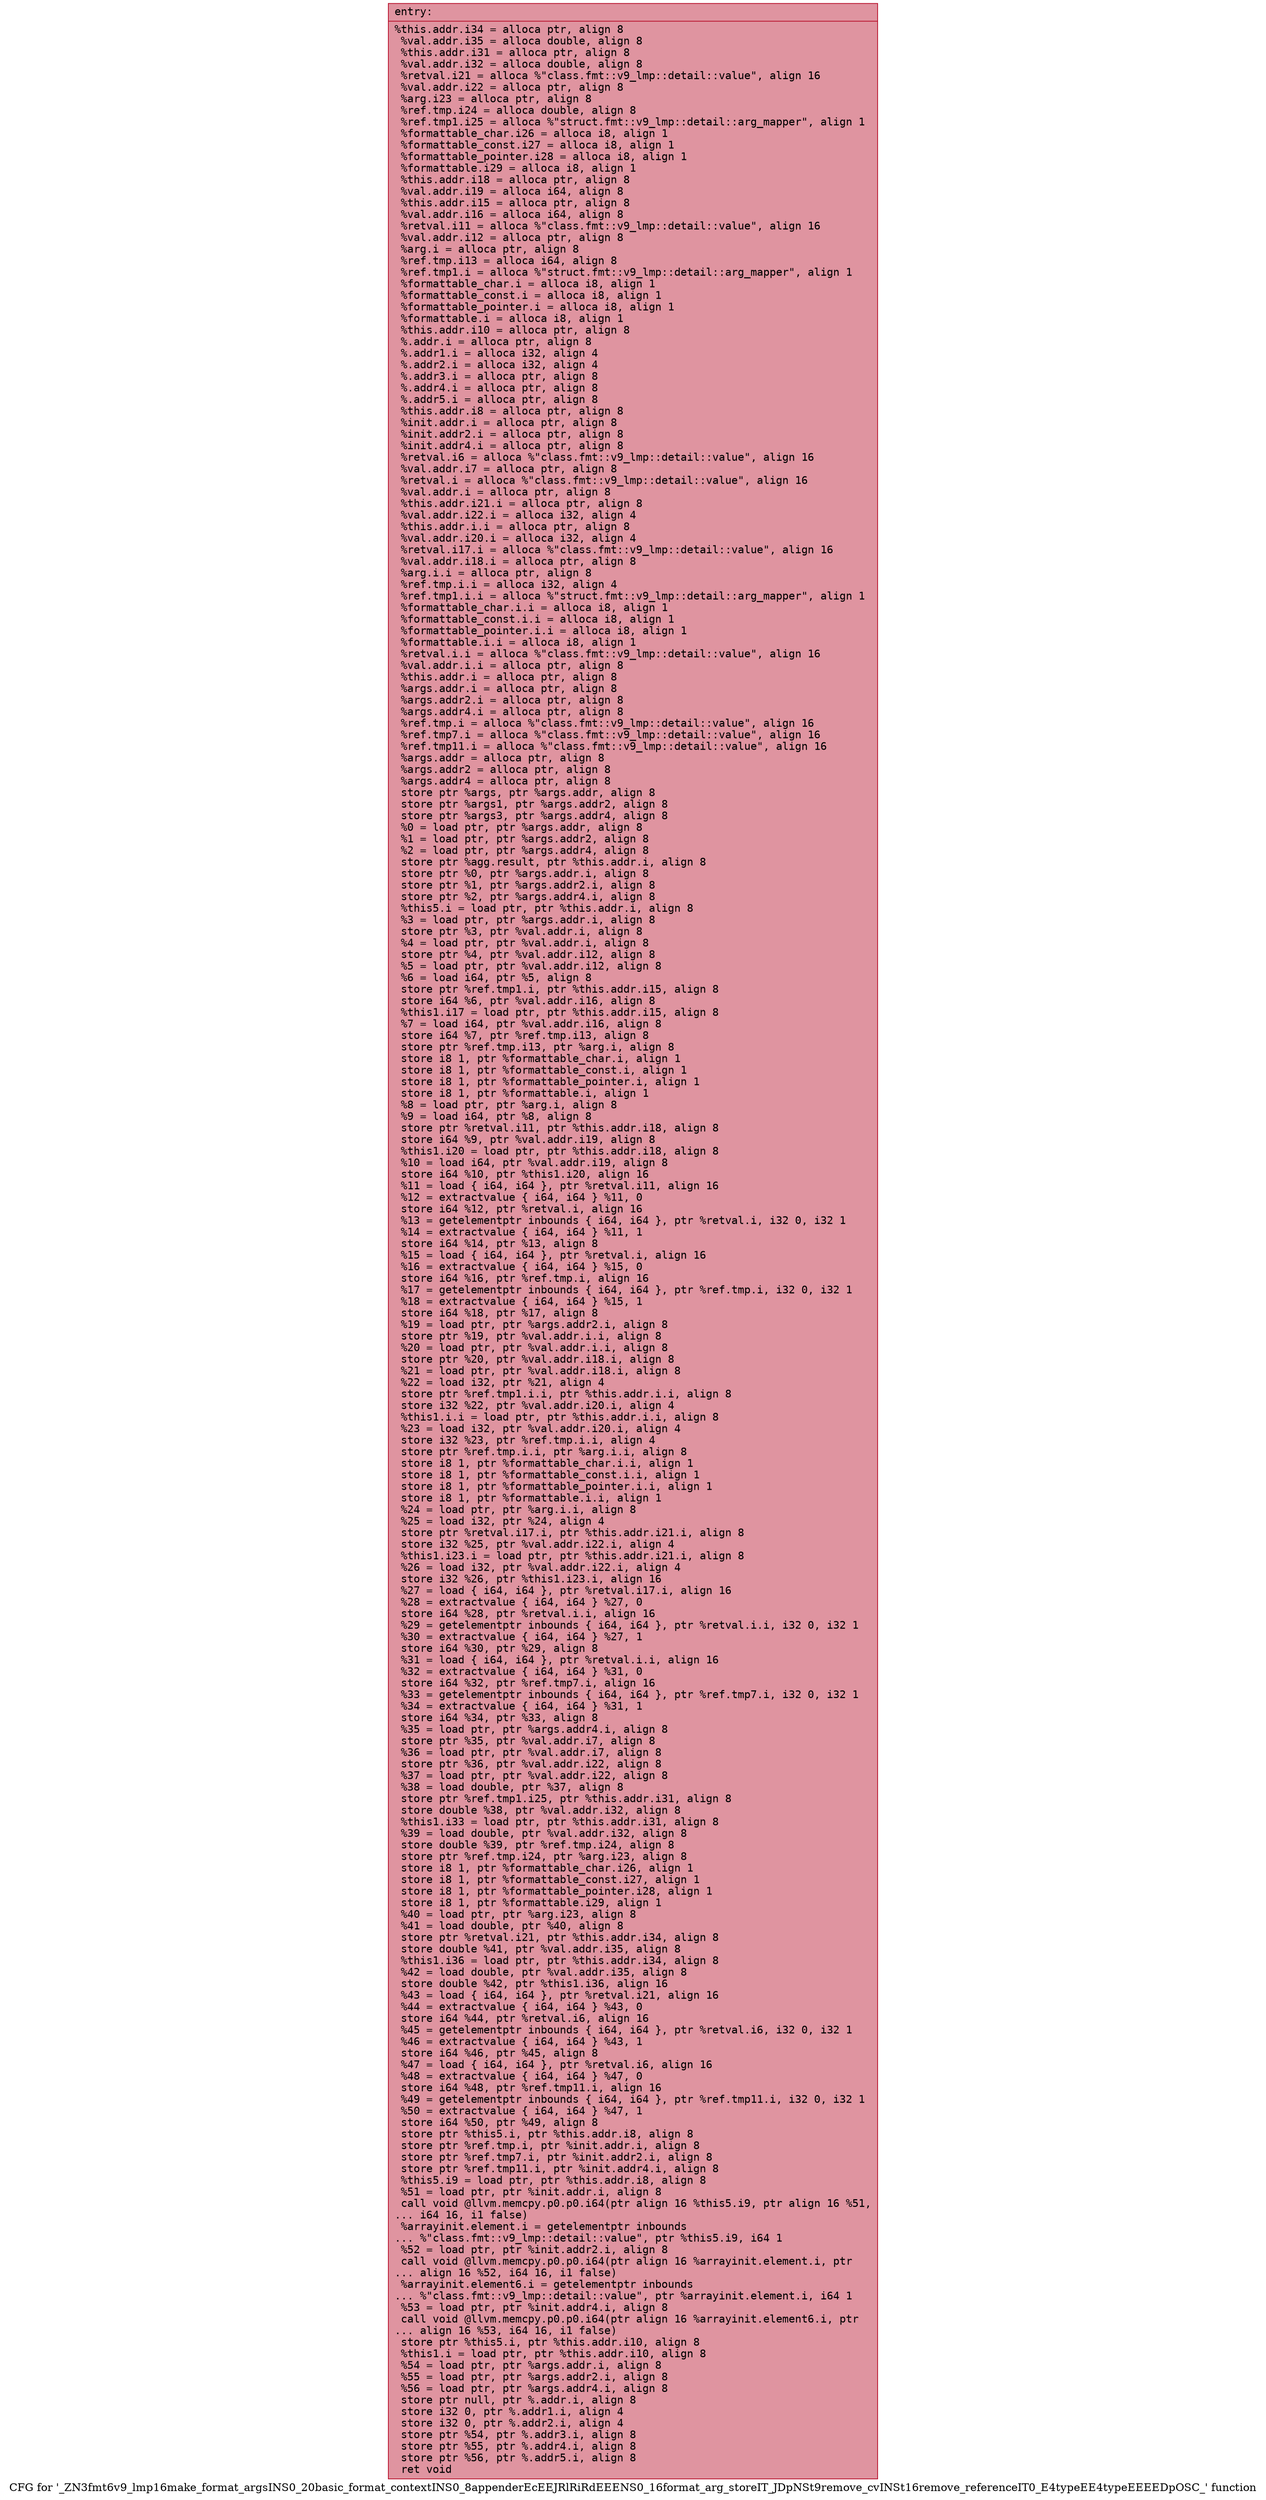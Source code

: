 digraph "CFG for '_ZN3fmt6v9_lmp16make_format_argsINS0_20basic_format_contextINS0_8appenderEcEEJRlRiRdEEENS0_16format_arg_storeIT_JDpNSt9remove_cvINSt16remove_referenceIT0_E4typeEE4typeEEEEDpOSC_' function" {
	label="CFG for '_ZN3fmt6v9_lmp16make_format_argsINS0_20basic_format_contextINS0_8appenderEcEEJRlRiRdEEENS0_16format_arg_storeIT_JDpNSt9remove_cvINSt16remove_referenceIT0_E4typeEE4typeEEEEDpOSC_' function";

	Node0x5612895c4270 [shape=record,color="#b70d28ff", style=filled, fillcolor="#b70d2870" fontname="Courier",label="{entry:\l|  %this.addr.i34 = alloca ptr, align 8\l  %val.addr.i35 = alloca double, align 8\l  %this.addr.i31 = alloca ptr, align 8\l  %val.addr.i32 = alloca double, align 8\l  %retval.i21 = alloca %\"class.fmt::v9_lmp::detail::value\", align 16\l  %val.addr.i22 = alloca ptr, align 8\l  %arg.i23 = alloca ptr, align 8\l  %ref.tmp.i24 = alloca double, align 8\l  %ref.tmp1.i25 = alloca %\"struct.fmt::v9_lmp::detail::arg_mapper\", align 1\l  %formattable_char.i26 = alloca i8, align 1\l  %formattable_const.i27 = alloca i8, align 1\l  %formattable_pointer.i28 = alloca i8, align 1\l  %formattable.i29 = alloca i8, align 1\l  %this.addr.i18 = alloca ptr, align 8\l  %val.addr.i19 = alloca i64, align 8\l  %this.addr.i15 = alloca ptr, align 8\l  %val.addr.i16 = alloca i64, align 8\l  %retval.i11 = alloca %\"class.fmt::v9_lmp::detail::value\", align 16\l  %val.addr.i12 = alloca ptr, align 8\l  %arg.i = alloca ptr, align 8\l  %ref.tmp.i13 = alloca i64, align 8\l  %ref.tmp1.i = alloca %\"struct.fmt::v9_lmp::detail::arg_mapper\", align 1\l  %formattable_char.i = alloca i8, align 1\l  %formattable_const.i = alloca i8, align 1\l  %formattable_pointer.i = alloca i8, align 1\l  %formattable.i = alloca i8, align 1\l  %this.addr.i10 = alloca ptr, align 8\l  %.addr.i = alloca ptr, align 8\l  %.addr1.i = alloca i32, align 4\l  %.addr2.i = alloca i32, align 4\l  %.addr3.i = alloca ptr, align 8\l  %.addr4.i = alloca ptr, align 8\l  %.addr5.i = alloca ptr, align 8\l  %this.addr.i8 = alloca ptr, align 8\l  %init.addr.i = alloca ptr, align 8\l  %init.addr2.i = alloca ptr, align 8\l  %init.addr4.i = alloca ptr, align 8\l  %retval.i6 = alloca %\"class.fmt::v9_lmp::detail::value\", align 16\l  %val.addr.i7 = alloca ptr, align 8\l  %retval.i = alloca %\"class.fmt::v9_lmp::detail::value\", align 16\l  %val.addr.i = alloca ptr, align 8\l  %this.addr.i21.i = alloca ptr, align 8\l  %val.addr.i22.i = alloca i32, align 4\l  %this.addr.i.i = alloca ptr, align 8\l  %val.addr.i20.i = alloca i32, align 4\l  %retval.i17.i = alloca %\"class.fmt::v9_lmp::detail::value\", align 16\l  %val.addr.i18.i = alloca ptr, align 8\l  %arg.i.i = alloca ptr, align 8\l  %ref.tmp.i.i = alloca i32, align 4\l  %ref.tmp1.i.i = alloca %\"struct.fmt::v9_lmp::detail::arg_mapper\", align 1\l  %formattable_char.i.i = alloca i8, align 1\l  %formattable_const.i.i = alloca i8, align 1\l  %formattable_pointer.i.i = alloca i8, align 1\l  %formattable.i.i = alloca i8, align 1\l  %retval.i.i = alloca %\"class.fmt::v9_lmp::detail::value\", align 16\l  %val.addr.i.i = alloca ptr, align 8\l  %this.addr.i = alloca ptr, align 8\l  %args.addr.i = alloca ptr, align 8\l  %args.addr2.i = alloca ptr, align 8\l  %args.addr4.i = alloca ptr, align 8\l  %ref.tmp.i = alloca %\"class.fmt::v9_lmp::detail::value\", align 16\l  %ref.tmp7.i = alloca %\"class.fmt::v9_lmp::detail::value\", align 16\l  %ref.tmp11.i = alloca %\"class.fmt::v9_lmp::detail::value\", align 16\l  %args.addr = alloca ptr, align 8\l  %args.addr2 = alloca ptr, align 8\l  %args.addr4 = alloca ptr, align 8\l  store ptr %args, ptr %args.addr, align 8\l  store ptr %args1, ptr %args.addr2, align 8\l  store ptr %args3, ptr %args.addr4, align 8\l  %0 = load ptr, ptr %args.addr, align 8\l  %1 = load ptr, ptr %args.addr2, align 8\l  %2 = load ptr, ptr %args.addr4, align 8\l  store ptr %agg.result, ptr %this.addr.i, align 8\l  store ptr %0, ptr %args.addr.i, align 8\l  store ptr %1, ptr %args.addr2.i, align 8\l  store ptr %2, ptr %args.addr4.i, align 8\l  %this5.i = load ptr, ptr %this.addr.i, align 8\l  %3 = load ptr, ptr %args.addr.i, align 8\l  store ptr %3, ptr %val.addr.i, align 8\l  %4 = load ptr, ptr %val.addr.i, align 8\l  store ptr %4, ptr %val.addr.i12, align 8\l  %5 = load ptr, ptr %val.addr.i12, align 8\l  %6 = load i64, ptr %5, align 8\l  store ptr %ref.tmp1.i, ptr %this.addr.i15, align 8\l  store i64 %6, ptr %val.addr.i16, align 8\l  %this1.i17 = load ptr, ptr %this.addr.i15, align 8\l  %7 = load i64, ptr %val.addr.i16, align 8\l  store i64 %7, ptr %ref.tmp.i13, align 8\l  store ptr %ref.tmp.i13, ptr %arg.i, align 8\l  store i8 1, ptr %formattable_char.i, align 1\l  store i8 1, ptr %formattable_const.i, align 1\l  store i8 1, ptr %formattable_pointer.i, align 1\l  store i8 1, ptr %formattable.i, align 1\l  %8 = load ptr, ptr %arg.i, align 8\l  %9 = load i64, ptr %8, align 8\l  store ptr %retval.i11, ptr %this.addr.i18, align 8\l  store i64 %9, ptr %val.addr.i19, align 8\l  %this1.i20 = load ptr, ptr %this.addr.i18, align 8\l  %10 = load i64, ptr %val.addr.i19, align 8\l  store i64 %10, ptr %this1.i20, align 16\l  %11 = load \{ i64, i64 \}, ptr %retval.i11, align 16\l  %12 = extractvalue \{ i64, i64 \} %11, 0\l  store i64 %12, ptr %retval.i, align 16\l  %13 = getelementptr inbounds \{ i64, i64 \}, ptr %retval.i, i32 0, i32 1\l  %14 = extractvalue \{ i64, i64 \} %11, 1\l  store i64 %14, ptr %13, align 8\l  %15 = load \{ i64, i64 \}, ptr %retval.i, align 16\l  %16 = extractvalue \{ i64, i64 \} %15, 0\l  store i64 %16, ptr %ref.tmp.i, align 16\l  %17 = getelementptr inbounds \{ i64, i64 \}, ptr %ref.tmp.i, i32 0, i32 1\l  %18 = extractvalue \{ i64, i64 \} %15, 1\l  store i64 %18, ptr %17, align 8\l  %19 = load ptr, ptr %args.addr2.i, align 8\l  store ptr %19, ptr %val.addr.i.i, align 8\l  %20 = load ptr, ptr %val.addr.i.i, align 8\l  store ptr %20, ptr %val.addr.i18.i, align 8\l  %21 = load ptr, ptr %val.addr.i18.i, align 8\l  %22 = load i32, ptr %21, align 4\l  store ptr %ref.tmp1.i.i, ptr %this.addr.i.i, align 8\l  store i32 %22, ptr %val.addr.i20.i, align 4\l  %this1.i.i = load ptr, ptr %this.addr.i.i, align 8\l  %23 = load i32, ptr %val.addr.i20.i, align 4\l  store i32 %23, ptr %ref.tmp.i.i, align 4\l  store ptr %ref.tmp.i.i, ptr %arg.i.i, align 8\l  store i8 1, ptr %formattable_char.i.i, align 1\l  store i8 1, ptr %formattable_const.i.i, align 1\l  store i8 1, ptr %formattable_pointer.i.i, align 1\l  store i8 1, ptr %formattable.i.i, align 1\l  %24 = load ptr, ptr %arg.i.i, align 8\l  %25 = load i32, ptr %24, align 4\l  store ptr %retval.i17.i, ptr %this.addr.i21.i, align 8\l  store i32 %25, ptr %val.addr.i22.i, align 4\l  %this1.i23.i = load ptr, ptr %this.addr.i21.i, align 8\l  %26 = load i32, ptr %val.addr.i22.i, align 4\l  store i32 %26, ptr %this1.i23.i, align 16\l  %27 = load \{ i64, i64 \}, ptr %retval.i17.i, align 16\l  %28 = extractvalue \{ i64, i64 \} %27, 0\l  store i64 %28, ptr %retval.i.i, align 16\l  %29 = getelementptr inbounds \{ i64, i64 \}, ptr %retval.i.i, i32 0, i32 1\l  %30 = extractvalue \{ i64, i64 \} %27, 1\l  store i64 %30, ptr %29, align 8\l  %31 = load \{ i64, i64 \}, ptr %retval.i.i, align 16\l  %32 = extractvalue \{ i64, i64 \} %31, 0\l  store i64 %32, ptr %ref.tmp7.i, align 16\l  %33 = getelementptr inbounds \{ i64, i64 \}, ptr %ref.tmp7.i, i32 0, i32 1\l  %34 = extractvalue \{ i64, i64 \} %31, 1\l  store i64 %34, ptr %33, align 8\l  %35 = load ptr, ptr %args.addr4.i, align 8\l  store ptr %35, ptr %val.addr.i7, align 8\l  %36 = load ptr, ptr %val.addr.i7, align 8\l  store ptr %36, ptr %val.addr.i22, align 8\l  %37 = load ptr, ptr %val.addr.i22, align 8\l  %38 = load double, ptr %37, align 8\l  store ptr %ref.tmp1.i25, ptr %this.addr.i31, align 8\l  store double %38, ptr %val.addr.i32, align 8\l  %this1.i33 = load ptr, ptr %this.addr.i31, align 8\l  %39 = load double, ptr %val.addr.i32, align 8\l  store double %39, ptr %ref.tmp.i24, align 8\l  store ptr %ref.tmp.i24, ptr %arg.i23, align 8\l  store i8 1, ptr %formattable_char.i26, align 1\l  store i8 1, ptr %formattable_const.i27, align 1\l  store i8 1, ptr %formattable_pointer.i28, align 1\l  store i8 1, ptr %formattable.i29, align 1\l  %40 = load ptr, ptr %arg.i23, align 8\l  %41 = load double, ptr %40, align 8\l  store ptr %retval.i21, ptr %this.addr.i34, align 8\l  store double %41, ptr %val.addr.i35, align 8\l  %this1.i36 = load ptr, ptr %this.addr.i34, align 8\l  %42 = load double, ptr %val.addr.i35, align 8\l  store double %42, ptr %this1.i36, align 16\l  %43 = load \{ i64, i64 \}, ptr %retval.i21, align 16\l  %44 = extractvalue \{ i64, i64 \} %43, 0\l  store i64 %44, ptr %retval.i6, align 16\l  %45 = getelementptr inbounds \{ i64, i64 \}, ptr %retval.i6, i32 0, i32 1\l  %46 = extractvalue \{ i64, i64 \} %43, 1\l  store i64 %46, ptr %45, align 8\l  %47 = load \{ i64, i64 \}, ptr %retval.i6, align 16\l  %48 = extractvalue \{ i64, i64 \} %47, 0\l  store i64 %48, ptr %ref.tmp11.i, align 16\l  %49 = getelementptr inbounds \{ i64, i64 \}, ptr %ref.tmp11.i, i32 0, i32 1\l  %50 = extractvalue \{ i64, i64 \} %47, 1\l  store i64 %50, ptr %49, align 8\l  store ptr %this5.i, ptr %this.addr.i8, align 8\l  store ptr %ref.tmp.i, ptr %init.addr.i, align 8\l  store ptr %ref.tmp7.i, ptr %init.addr2.i, align 8\l  store ptr %ref.tmp11.i, ptr %init.addr4.i, align 8\l  %this5.i9 = load ptr, ptr %this.addr.i8, align 8\l  %51 = load ptr, ptr %init.addr.i, align 8\l  call void @llvm.memcpy.p0.p0.i64(ptr align 16 %this5.i9, ptr align 16 %51,\l... i64 16, i1 false)\l  %arrayinit.element.i = getelementptr inbounds\l... %\"class.fmt::v9_lmp::detail::value\", ptr %this5.i9, i64 1\l  %52 = load ptr, ptr %init.addr2.i, align 8\l  call void @llvm.memcpy.p0.p0.i64(ptr align 16 %arrayinit.element.i, ptr\l... align 16 %52, i64 16, i1 false)\l  %arrayinit.element6.i = getelementptr inbounds\l... %\"class.fmt::v9_lmp::detail::value\", ptr %arrayinit.element.i, i64 1\l  %53 = load ptr, ptr %init.addr4.i, align 8\l  call void @llvm.memcpy.p0.p0.i64(ptr align 16 %arrayinit.element6.i, ptr\l... align 16 %53, i64 16, i1 false)\l  store ptr %this5.i, ptr %this.addr.i10, align 8\l  %this1.i = load ptr, ptr %this.addr.i10, align 8\l  %54 = load ptr, ptr %args.addr.i, align 8\l  %55 = load ptr, ptr %args.addr2.i, align 8\l  %56 = load ptr, ptr %args.addr4.i, align 8\l  store ptr null, ptr %.addr.i, align 8\l  store i32 0, ptr %.addr1.i, align 4\l  store i32 0, ptr %.addr2.i, align 4\l  store ptr %54, ptr %.addr3.i, align 8\l  store ptr %55, ptr %.addr4.i, align 8\l  store ptr %56, ptr %.addr5.i, align 8\l  ret void\l}"];
}
